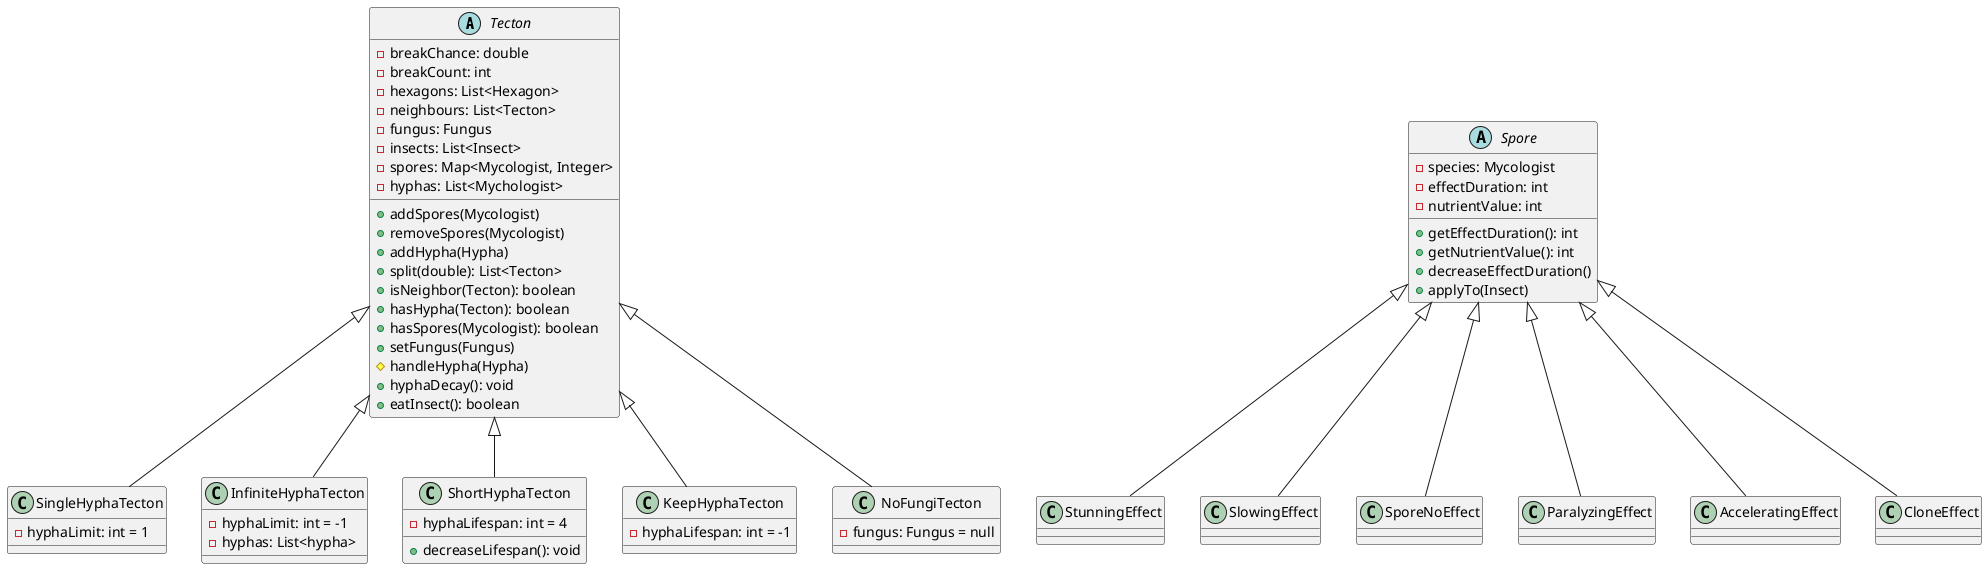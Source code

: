 @startuml

abstract class Tecton {
    - breakChance: double
    - breakCount: int
    - hexagons: List<Hexagon>
    - neighbours: List<Tecton>
    - fungus: Fungus
    - insects: List<Insect>
    - spores: Map<Mycologist, Integer>
    - hyphas: List<Mychologist>
    + addSpores(Mycologist)
    + removeSpores(Mycologist)
    + addHypha(Hypha)
    + split(double): List<Tecton>
    + isNeighbor(Tecton): boolean
    + hasHypha(Tecton): boolean
    + hasSpores(Mycologist): boolean
    + setFungus(Fungus)
    # handleHypha(Hypha)
    + hyphaDecay(): void
    + eatInsect(): boolean
}

class SingleHyphaTecton extends Tecton{
    - hyphaLimit: int = 1
}
class InfiniteHyphaTecton  extends Tecton{
    - hyphaLimit: int = -1
    - hyphas: List<hypha>
}
class ShortHyphaTecton  extends Tecton{
    - hyphaLifespan: int = 4
    + decreaseLifespan(): void 
}
class KeepHyphaTecton extends Tecton{ 
    - hyphaLifespan: int = -1
}
class NoFungiTecton extends Tecton{
    - fungus: Fungus = null
}


abstract class Spore {
    - species: Mycologist
    - effectDuration: int
    - nutrientValue: int
    + getEffectDuration(): int
    + getNutrientValue(): int
    + decreaseEffectDuration()
    + applyTo(Insect)
}

class StunningEffect extends Spore
class SlowingEffect extends Spore
class SporeNoEffect extends Spore
class ParalyzingEffect extends Spore
class AcceleratingEffect extends Spore
class CloneEffect extends Spore

@enduml